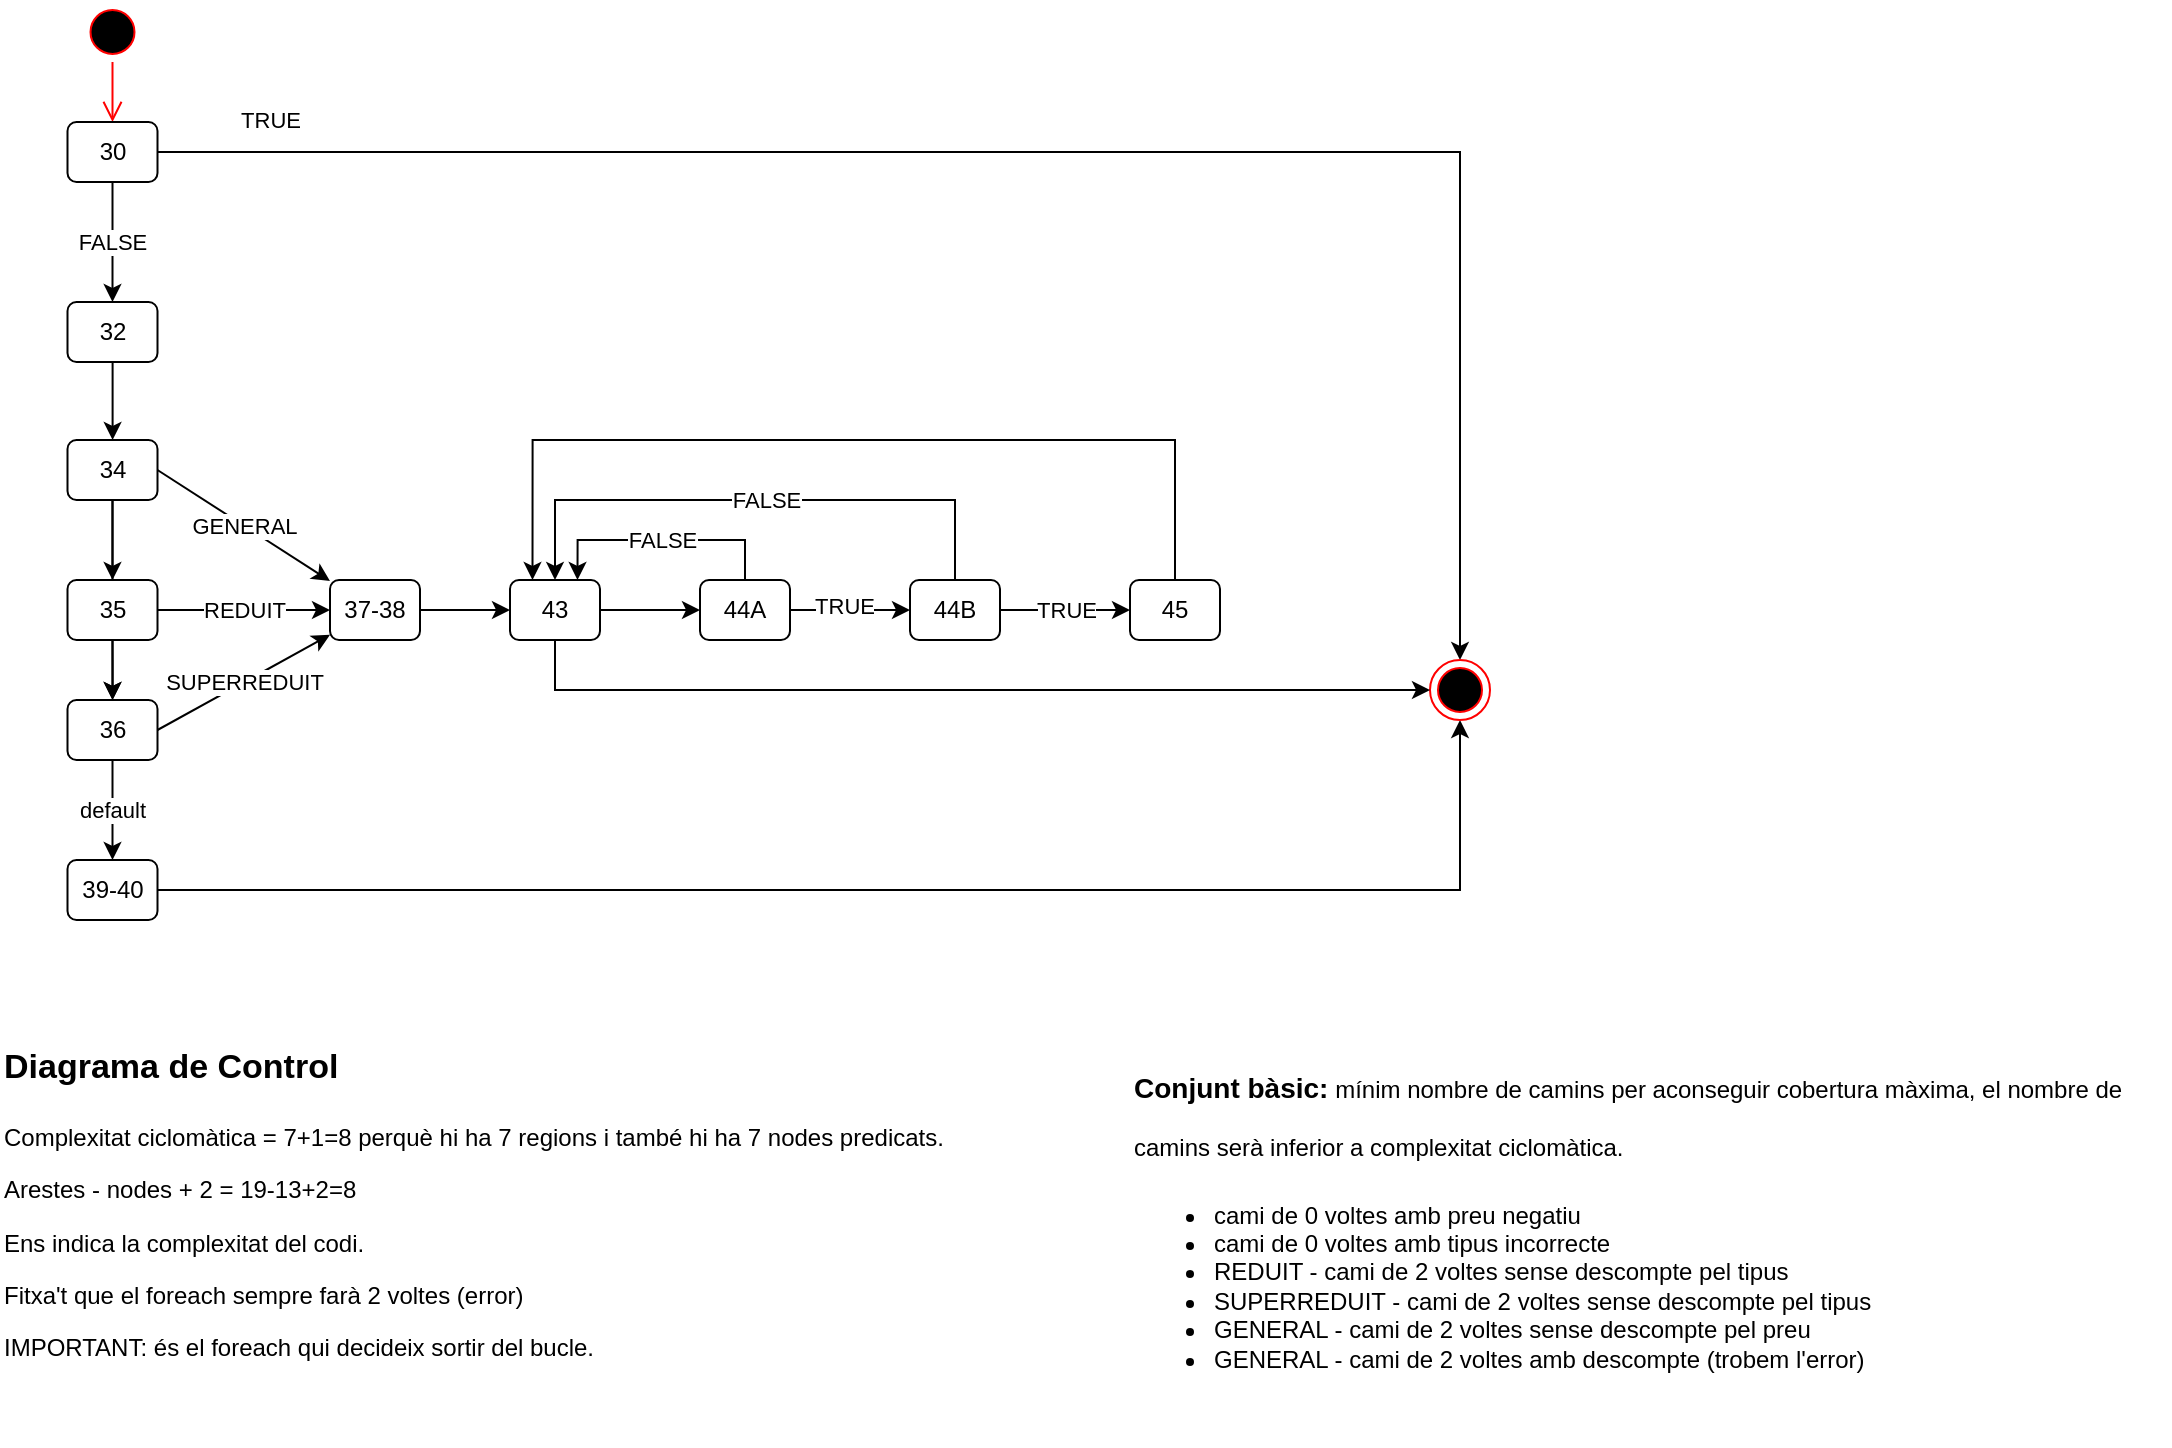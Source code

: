 <mxfile version="24.6.4" type="device">
  <diagram name="Página-1" id="KKU4vmKRQS79xznbbIGD">
    <mxGraphModel dx="1500" dy="796" grid="1" gridSize="10" guides="1" tooltips="1" connect="1" arrows="1" fold="1" page="1" pageScale="1" pageWidth="1169" pageHeight="827" math="0" shadow="0">
      <root>
        <mxCell id="0" />
        <mxCell id="1" parent="0" />
        <mxCell id="b4sl9bxFcRuKotRHlQ8d-1" value="" style="ellipse;html=1;shape=startState;fillColor=#000000;strokeColor=#ff0000;" parent="1" vertex="1">
          <mxGeometry x="106.25" y="71" width="30" height="30" as="geometry" />
        </mxCell>
        <mxCell id="b4sl9bxFcRuKotRHlQ8d-2" value="" style="edgeStyle=orthogonalEdgeStyle;html=1;verticalAlign=bottom;endArrow=open;endSize=8;strokeColor=#ff0000;rounded=0;entryX=0.5;entryY=0;entryDx=0;entryDy=0;" parent="1" source="b4sl9bxFcRuKotRHlQ8d-1" target="b4sl9bxFcRuKotRHlQ8d-3" edge="1">
          <mxGeometry relative="1" as="geometry">
            <mxPoint x="121.25" y="131" as="targetPoint" />
          </mxGeometry>
        </mxCell>
        <mxCell id="b4sl9bxFcRuKotRHlQ8d-6" value="TRUE" style="edgeStyle=orthogonalEdgeStyle;rounded=0;orthogonalLoop=1;jettySize=auto;html=1;exitX=1;exitY=0.5;exitDx=0;exitDy=0;entryX=0.5;entryY=0;entryDx=0;entryDy=0;" parent="1" source="b4sl9bxFcRuKotRHlQ8d-3" target="b4sl9bxFcRuKotRHlQ8d-27" edge="1">
          <mxGeometry x="-0.876" y="16" relative="1" as="geometry">
            <mxPoint x="226.25" y="146" as="targetPoint" />
            <mxPoint as="offset" />
          </mxGeometry>
        </mxCell>
        <mxCell id="b4sl9bxFcRuKotRHlQ8d-10" value="FALSE" style="edgeStyle=orthogonalEdgeStyle;rounded=0;orthogonalLoop=1;jettySize=auto;html=1;exitX=0.5;exitY=1;exitDx=0;exitDy=0;" parent="1" source="b4sl9bxFcRuKotRHlQ8d-3" target="b4sl9bxFcRuKotRHlQ8d-9" edge="1">
          <mxGeometry relative="1" as="geometry" />
        </mxCell>
        <mxCell id="b4sl9bxFcRuKotRHlQ8d-3" value="30" style="rounded=1;whiteSpace=wrap;html=1;" parent="1" vertex="1">
          <mxGeometry x="98.75" y="131" width="45" height="30" as="geometry" />
        </mxCell>
        <mxCell id="b4sl9bxFcRuKotRHlQ8d-18" value="GENERAL" style="rounded=0;orthogonalLoop=1;jettySize=auto;html=1;exitX=1;exitY=0.5;exitDx=0;exitDy=0;" parent="1" source="eHPXyO3sQcAdTTc5_39L-1" target="b4sl9bxFcRuKotRHlQ8d-17" edge="1">
          <mxGeometry relative="1" as="geometry">
            <mxPoint x="222" y="305" as="targetPoint" />
          </mxGeometry>
        </mxCell>
        <mxCell id="b4sl9bxFcRuKotRHlQ8d-19" value="REDUIT" style="rounded=0;orthogonalLoop=1;jettySize=auto;html=1;exitX=1;exitY=0.5;exitDx=0;exitDy=0;entryX=0;entryY=0.5;entryDx=0;entryDy=0;" parent="1" source="eHPXyO3sQcAdTTc5_39L-2" target="b4sl9bxFcRuKotRHlQ8d-17" edge="1">
          <mxGeometry relative="1" as="geometry">
            <mxPoint x="222" y="375" as="targetPoint" />
          </mxGeometry>
        </mxCell>
        <mxCell id="b4sl9bxFcRuKotRHlQ8d-20" value="SUPERREDUIT" style="rounded=0;orthogonalLoop=1;jettySize=auto;html=1;exitX=1;exitY=0.5;exitDx=0;exitDy=0;" parent="1" source="eHPXyO3sQcAdTTc5_39L-3" target="b4sl9bxFcRuKotRHlQ8d-17" edge="1">
          <mxGeometry relative="1" as="geometry">
            <mxPoint x="222" y="435" as="targetPoint" />
          </mxGeometry>
        </mxCell>
        <mxCell id="b4sl9bxFcRuKotRHlQ8d-22" value="default" style="rounded=0;orthogonalLoop=1;jettySize=auto;html=1;exitX=0.5;exitY=1;exitDx=0;exitDy=0;entryX=0.5;entryY=0;entryDx=0;entryDy=0;" parent="1" source="eHPXyO3sQcAdTTc5_39L-3" target="b4sl9bxFcRuKotRHlQ8d-16" edge="1">
          <mxGeometry relative="1" as="geometry">
            <mxPoint x="121.25" y="510" as="sourcePoint" />
          </mxGeometry>
        </mxCell>
        <mxCell id="eHPXyO3sQcAdTTc5_39L-5" value="" style="edgeStyle=orthogonalEdgeStyle;rounded=0;orthogonalLoop=1;jettySize=auto;html=1;" parent="1" source="b4sl9bxFcRuKotRHlQ8d-9" target="eHPXyO3sQcAdTTc5_39L-1" edge="1">
          <mxGeometry relative="1" as="geometry" />
        </mxCell>
        <mxCell id="b4sl9bxFcRuKotRHlQ8d-9" value="32" style="rounded=1;whiteSpace=wrap;html=1;" parent="1" vertex="1">
          <mxGeometry x="98.75" y="221" width="45" height="30" as="geometry" />
        </mxCell>
        <mxCell id="b4sl9bxFcRuKotRHlQ8d-29" style="edgeStyle=orthogonalEdgeStyle;rounded=0;orthogonalLoop=1;jettySize=auto;html=1;exitX=1;exitY=0.5;exitDx=0;exitDy=0;" parent="1" source="b4sl9bxFcRuKotRHlQ8d-16" target="b4sl9bxFcRuKotRHlQ8d-27" edge="1">
          <mxGeometry relative="1" as="geometry" />
        </mxCell>
        <mxCell id="b4sl9bxFcRuKotRHlQ8d-16" value="39-40" style="rounded=1;whiteSpace=wrap;html=1;" parent="1" vertex="1">
          <mxGeometry x="98.75" y="500" width="45" height="30" as="geometry" />
        </mxCell>
        <mxCell id="AUqzuA372J8I0DnnDVTV-3" style="edgeStyle=orthogonalEdgeStyle;rounded=0;orthogonalLoop=1;jettySize=auto;html=1;exitX=1;exitY=0.5;exitDx=0;exitDy=0;entryX=0;entryY=0.5;entryDx=0;entryDy=0;" edge="1" parent="1" source="b4sl9bxFcRuKotRHlQ8d-17" target="AUqzuA372J8I0DnnDVTV-2">
          <mxGeometry relative="1" as="geometry" />
        </mxCell>
        <mxCell id="b4sl9bxFcRuKotRHlQ8d-17" value="37-38" style="rounded=1;whiteSpace=wrap;html=1;" parent="1" vertex="1">
          <mxGeometry x="230" y="360" width="45" height="30" as="geometry" />
        </mxCell>
        <mxCell id="b4sl9bxFcRuKotRHlQ8d-27" value="" style="ellipse;html=1;shape=endState;fillColor=#000000;strokeColor=#ff0000;" parent="1" vertex="1">
          <mxGeometry x="780" y="400" width="30" height="30" as="geometry" />
        </mxCell>
        <mxCell id="b4sl9bxFcRuKotRHlQ8d-31" value="&lt;h1 style=&quot;margin-top: 0px;&quot;&gt;&lt;font style=&quot;font-size: 17px;&quot;&gt;Diagrama de Control&lt;/font&gt;&lt;/h1&gt;&lt;p&gt;Complexitat ciclomàtica = 7+1=8 perquè h&lt;span style=&quot;background-color: initial;&quot;&gt;i ha 7 regions i també hi ha 7 nodes predicats.&lt;/span&gt;&lt;/p&gt;&lt;p&gt;&lt;span style=&quot;background-color: initial;&quot;&gt;Arestes - nodes + 2 = 19-13+2=8&lt;/span&gt;&lt;/p&gt;&lt;p&gt;Ens indica la complexitat del codi.&lt;/p&gt;&lt;p&gt;Fitxa&#39;t que el foreach sempre farà 2 voltes (error)&lt;/p&gt;&lt;p&gt;IMPORTANT: és el foreach qui decideix sortir del bucle.&lt;/p&gt;" style="text;html=1;whiteSpace=wrap;overflow=hidden;rounded=0;" parent="1" vertex="1">
          <mxGeometry x="65" y="580" width="520" height="200" as="geometry" />
        </mxCell>
        <mxCell id="eHPXyO3sQcAdTTc5_39L-6" value="" style="edgeStyle=orthogonalEdgeStyle;rounded=0;orthogonalLoop=1;jettySize=auto;html=1;" parent="1" source="eHPXyO3sQcAdTTc5_39L-1" target="eHPXyO3sQcAdTTc5_39L-2" edge="1">
          <mxGeometry relative="1" as="geometry" />
        </mxCell>
        <mxCell id="AUqzuA372J8I0DnnDVTV-1" value="" style="edgeStyle=orthogonalEdgeStyle;rounded=0;orthogonalLoop=1;jettySize=auto;html=1;" edge="1" parent="1" source="eHPXyO3sQcAdTTc5_39L-1" target="eHPXyO3sQcAdTTc5_39L-3">
          <mxGeometry relative="1" as="geometry" />
        </mxCell>
        <mxCell id="eHPXyO3sQcAdTTc5_39L-1" value="34" style="rounded=1;whiteSpace=wrap;html=1;" parent="1" vertex="1">
          <mxGeometry x="98.75" y="290" width="45" height="30" as="geometry" />
        </mxCell>
        <mxCell id="eHPXyO3sQcAdTTc5_39L-7" style="edgeStyle=orthogonalEdgeStyle;rounded=0;orthogonalLoop=1;jettySize=auto;html=1;exitX=0.5;exitY=1;exitDx=0;exitDy=0;" parent="1" source="eHPXyO3sQcAdTTc5_39L-2" target="eHPXyO3sQcAdTTc5_39L-3" edge="1">
          <mxGeometry relative="1" as="geometry" />
        </mxCell>
        <mxCell id="eHPXyO3sQcAdTTc5_39L-2" value="35" style="rounded=1;whiteSpace=wrap;html=1;" parent="1" vertex="1">
          <mxGeometry x="98.75" y="360" width="45" height="30" as="geometry" />
        </mxCell>
        <mxCell id="eHPXyO3sQcAdTTc5_39L-3" value="36" style="rounded=1;whiteSpace=wrap;html=1;" parent="1" vertex="1">
          <mxGeometry x="98.75" y="420" width="45" height="30" as="geometry" />
        </mxCell>
        <mxCell id="AUqzuA372J8I0DnnDVTV-5" value="" style="edgeStyle=orthogonalEdgeStyle;rounded=0;orthogonalLoop=1;jettySize=auto;html=1;" edge="1" parent="1" source="AUqzuA372J8I0DnnDVTV-2" target="AUqzuA372J8I0DnnDVTV-4">
          <mxGeometry relative="1" as="geometry" />
        </mxCell>
        <mxCell id="AUqzuA372J8I0DnnDVTV-18" style="edgeStyle=orthogonalEdgeStyle;rounded=0;orthogonalLoop=1;jettySize=auto;html=1;exitX=0.5;exitY=1;exitDx=0;exitDy=0;entryX=0;entryY=0.5;entryDx=0;entryDy=0;" edge="1" parent="1" source="AUqzuA372J8I0DnnDVTV-2" target="b4sl9bxFcRuKotRHlQ8d-27">
          <mxGeometry relative="1" as="geometry" />
        </mxCell>
        <mxCell id="AUqzuA372J8I0DnnDVTV-2" value="43" style="rounded=1;whiteSpace=wrap;html=1;" vertex="1" parent="1">
          <mxGeometry x="320" y="360" width="45" height="30" as="geometry" />
        </mxCell>
        <mxCell id="AUqzuA372J8I0DnnDVTV-9" value="" style="edgeStyle=orthogonalEdgeStyle;rounded=0;orthogonalLoop=1;jettySize=auto;html=1;" edge="1" parent="1" source="AUqzuA372J8I0DnnDVTV-4" target="AUqzuA372J8I0DnnDVTV-8">
          <mxGeometry relative="1" as="geometry" />
        </mxCell>
        <mxCell id="AUqzuA372J8I0DnnDVTV-12" value="TRUE" style="edgeLabel;html=1;align=center;verticalAlign=middle;resizable=0;points=[];" vertex="1" connectable="0" parent="AUqzuA372J8I0DnnDVTV-9">
          <mxGeometry x="-0.11" y="2" relative="1" as="geometry">
            <mxPoint as="offset" />
          </mxGeometry>
        </mxCell>
        <mxCell id="AUqzuA372J8I0DnnDVTV-13" value="FALSE" style="edgeStyle=orthogonalEdgeStyle;rounded=0;orthogonalLoop=1;jettySize=auto;html=1;exitX=0.5;exitY=0;exitDx=0;exitDy=0;entryX=0.75;entryY=0;entryDx=0;entryDy=0;" edge="1" parent="1" source="AUqzuA372J8I0DnnDVTV-4" target="AUqzuA372J8I0DnnDVTV-2">
          <mxGeometry relative="1" as="geometry" />
        </mxCell>
        <mxCell id="AUqzuA372J8I0DnnDVTV-4" value="44A" style="rounded=1;whiteSpace=wrap;html=1;" vertex="1" parent="1">
          <mxGeometry x="415" y="360" width="45" height="30" as="geometry" />
        </mxCell>
        <mxCell id="AUqzuA372J8I0DnnDVTV-11" value="TRUE" style="edgeStyle=orthogonalEdgeStyle;rounded=0;orthogonalLoop=1;jettySize=auto;html=1;" edge="1" parent="1" source="AUqzuA372J8I0DnnDVTV-8" target="AUqzuA372J8I0DnnDVTV-10">
          <mxGeometry relative="1" as="geometry" />
        </mxCell>
        <mxCell id="AUqzuA372J8I0DnnDVTV-14" value="FALSE" style="edgeStyle=orthogonalEdgeStyle;rounded=0;orthogonalLoop=1;jettySize=auto;html=1;exitX=0.5;exitY=0;exitDx=0;exitDy=0;entryX=0.5;entryY=0;entryDx=0;entryDy=0;" edge="1" parent="1" target="AUqzuA372J8I0DnnDVTV-2">
          <mxGeometry relative="1" as="geometry">
            <mxPoint x="542.5" y="370" as="sourcePoint" />
            <mxPoint x="343" y="340" as="targetPoint" />
            <Array as="points">
              <mxPoint x="543" y="320" />
              <mxPoint x="343" y="320" />
            </Array>
          </mxGeometry>
        </mxCell>
        <mxCell id="AUqzuA372J8I0DnnDVTV-8" value="44B" style="rounded=1;whiteSpace=wrap;html=1;" vertex="1" parent="1">
          <mxGeometry x="520" y="360" width="45" height="30" as="geometry" />
        </mxCell>
        <mxCell id="AUqzuA372J8I0DnnDVTV-17" style="edgeStyle=orthogonalEdgeStyle;rounded=0;orthogonalLoop=1;jettySize=auto;html=1;exitX=0.5;exitY=0;exitDx=0;exitDy=0;entryX=0.25;entryY=0;entryDx=0;entryDy=0;" edge="1" parent="1" source="AUqzuA372J8I0DnnDVTV-10" target="AUqzuA372J8I0DnnDVTV-2">
          <mxGeometry relative="1" as="geometry">
            <Array as="points">
              <mxPoint x="653" y="290" />
              <mxPoint x="331" y="290" />
            </Array>
          </mxGeometry>
        </mxCell>
        <mxCell id="AUqzuA372J8I0DnnDVTV-10" value="45" style="rounded=1;whiteSpace=wrap;html=1;" vertex="1" parent="1">
          <mxGeometry x="630" y="360" width="45" height="30" as="geometry" />
        </mxCell>
        <mxCell id="AUqzuA372J8I0DnnDVTV-19" value="&lt;h1 style=&quot;margin-top: 0px;&quot;&gt;&lt;b style=&quot;background-color: initial; font-size: 12px;&quot;&gt;&lt;font style=&quot;font-size: 14px;&quot;&gt;Conjunt bàsic:&lt;/font&gt;&lt;/b&gt;&lt;span style=&quot;background-color: initial; font-size: 12px; font-weight: normal;&quot;&gt; mínim nombre de camins per aconseguir cobertura màxima, el nombre de camins serà inferior a complexitat ciclomàtica.&lt;/span&gt;&lt;br&gt;&lt;/h1&gt;&lt;p&gt;&lt;/p&gt;&lt;ul&gt;&lt;li&gt;cami de 0 voltes amb preu negatiu&lt;br&gt;&lt;/li&gt;&lt;li&gt;cami de 0 voltes amb tipus incorrecte&lt;br&gt;&lt;/li&gt;&lt;li&gt;REDUIT -&amp;nbsp;cami de 2 voltes sense descompte pel tipus&lt;/li&gt;&lt;li&gt;SUPERREDUIT -&amp;nbsp;cami de 2 voltes sense descompte pel tipus&lt;/li&gt;&lt;li&gt;GENERAL -&amp;nbsp;cami de 2 voltes sense descompte pel preu&lt;/li&gt;&lt;li&gt;GENERAL - cami de 2 voltes amb descompte (trobem l&#39;error)&lt;/li&gt;&lt;/ul&gt;&lt;p&gt;&lt;/p&gt;" style="text;html=1;whiteSpace=wrap;overflow=hidden;rounded=0;" vertex="1" parent="1">
          <mxGeometry x="630" y="590" width="520" height="200" as="geometry" />
        </mxCell>
      </root>
    </mxGraphModel>
  </diagram>
</mxfile>
